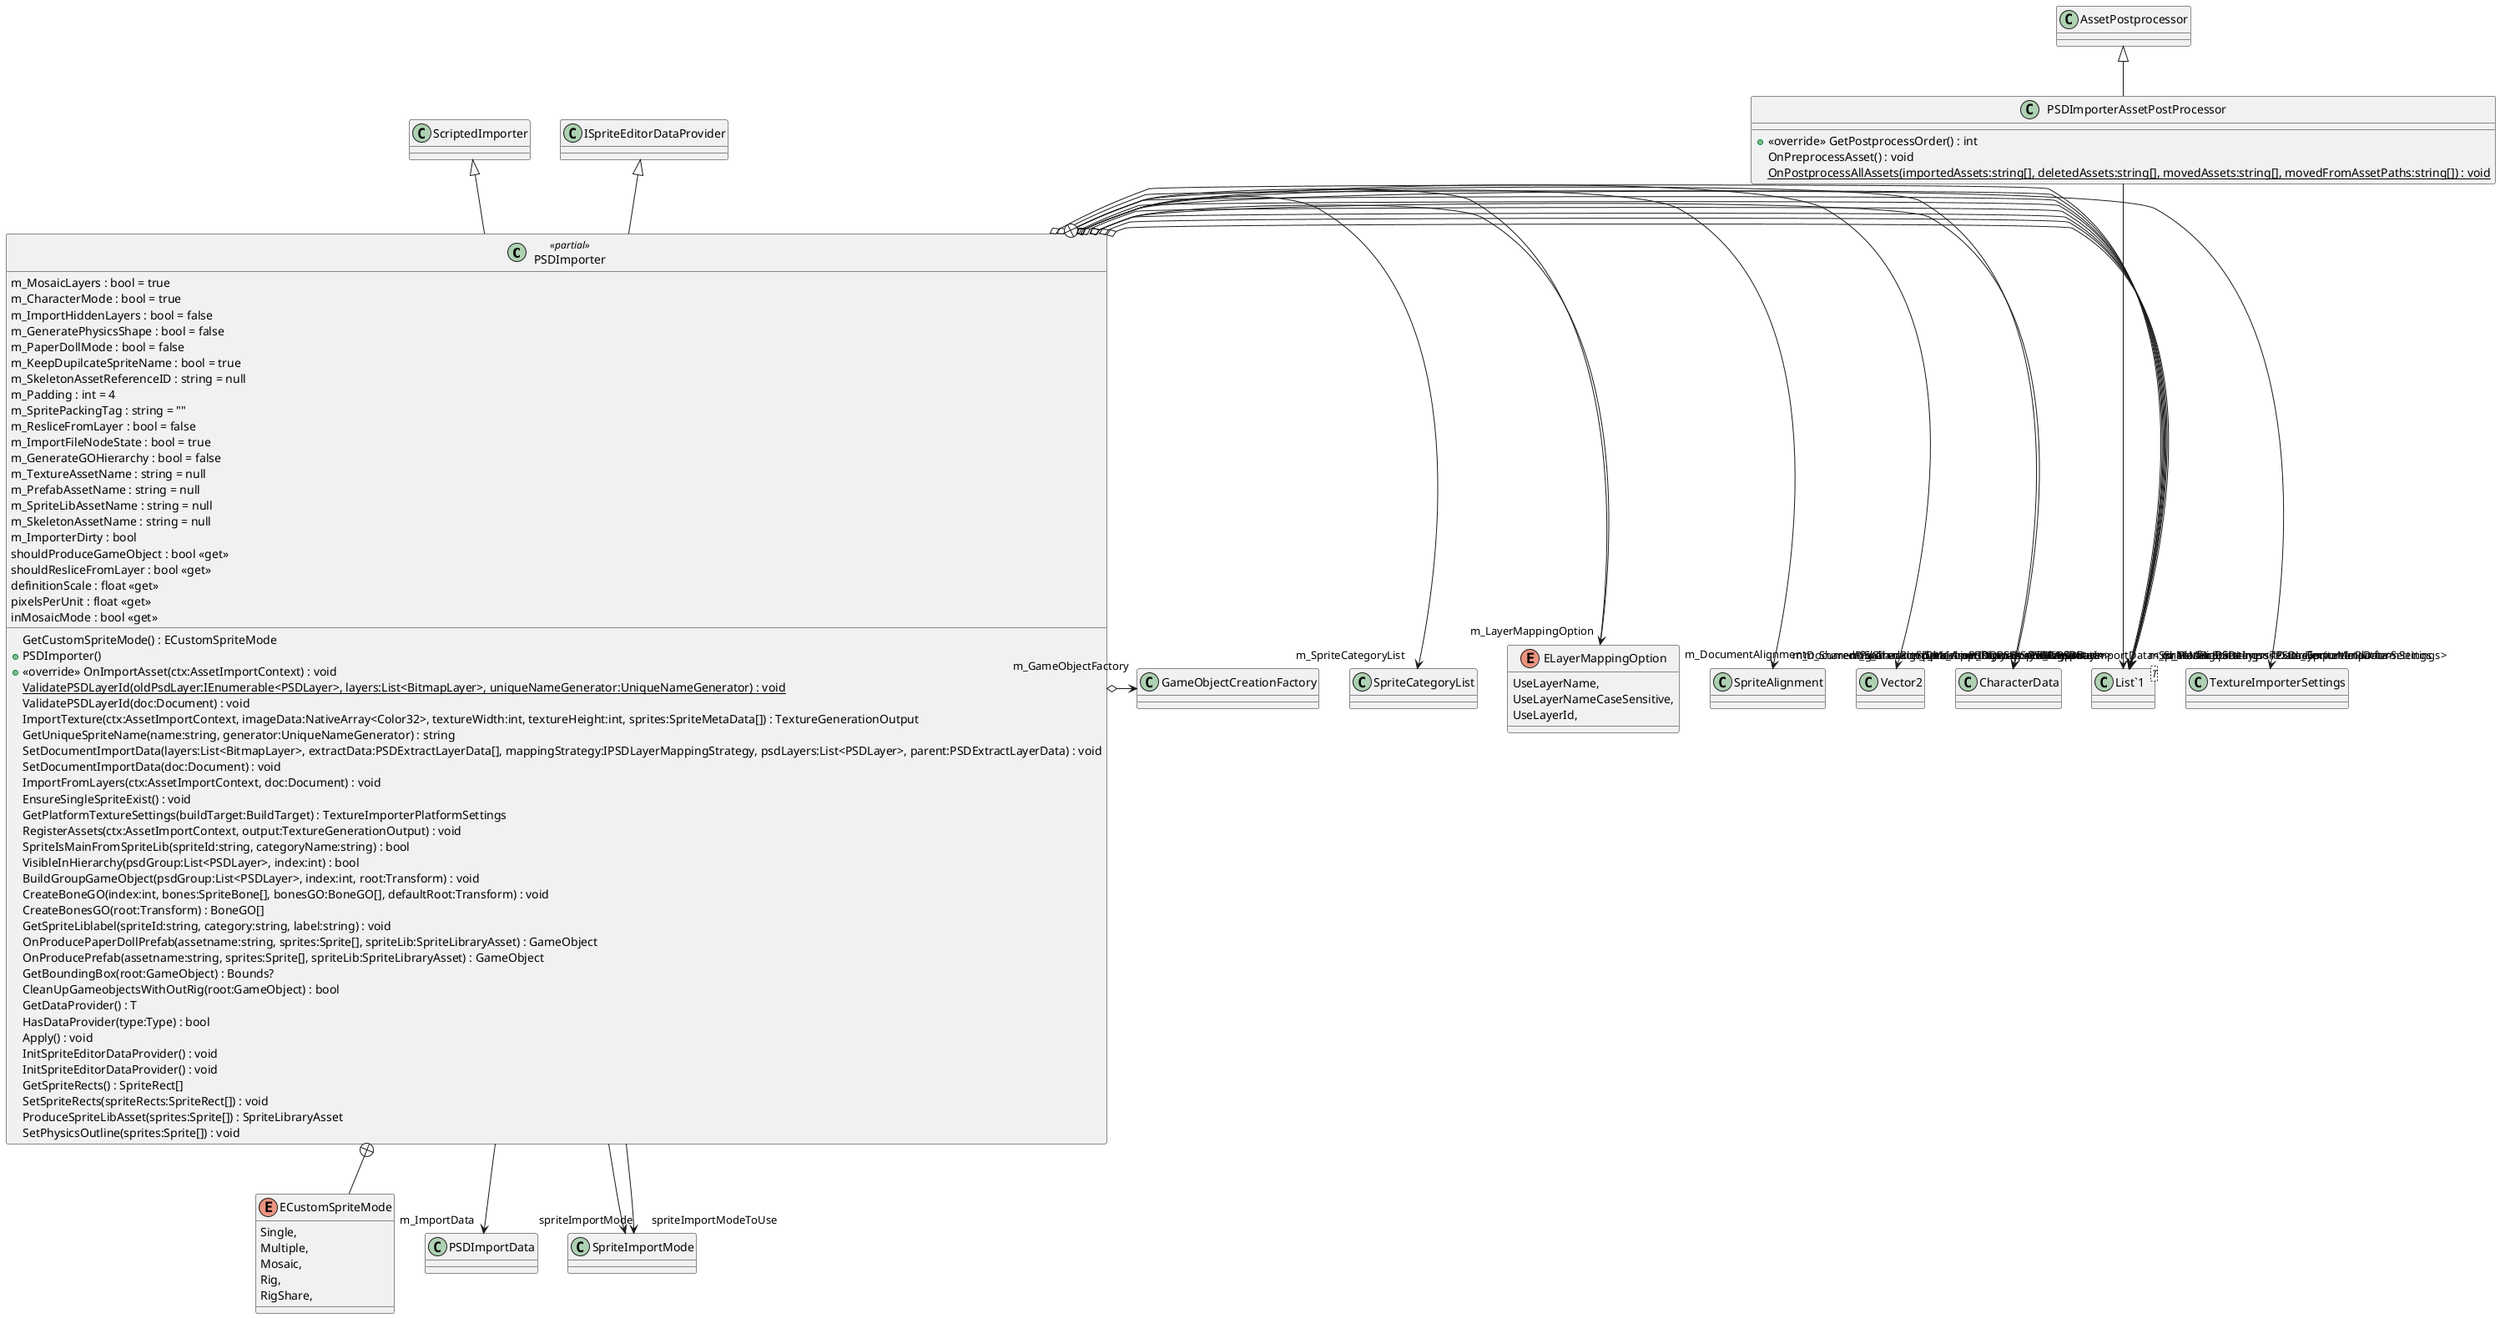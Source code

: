 @startuml
class PSDImporter <<partial>> {
    m_MosaicLayers : bool = true
    m_CharacterMode : bool = true
    m_ImportHiddenLayers : bool = false
    m_GeneratePhysicsShape : bool = false
    m_PaperDollMode : bool = false
    m_KeepDupilcateSpriteName : bool = true
    m_SkeletonAssetReferenceID : string = null
    m_Padding : int = 4
    m_SpritePackingTag : string = ""
    m_ResliceFromLayer : bool = false
    m_ImportFileNodeState : bool = true
    m_GenerateGOHierarchy : bool = false
    m_TextureAssetName : string = null
    m_PrefabAssetName : string = null
    m_SpriteLibAssetName : string = null
    m_SkeletonAssetName : string = null
    m_ImporterDirty : bool
    GetCustomSpriteMode() : ECustomSpriteMode
    + PSDImporter()
    + <<override>> OnImportAsset(ctx:AssetImportContext) : void
    {static} ValidatePSDLayerId(oldPsdLayer:IEnumerable<PSDLayer>, layers:List<BitmapLayer>, uniqueNameGenerator:UniqueNameGenerator) : void
    ValidatePSDLayerId(doc:Document) : void
    ImportTexture(ctx:AssetImportContext, imageData:NativeArray<Color32>, textureWidth:int, textureHeight:int, sprites:SpriteMetaData[]) : TextureGenerationOutput
    GetUniqueSpriteName(name:string, generator:UniqueNameGenerator) : string
    SetDocumentImportData(layers:List<BitmapLayer>, extractData:PSDExtractLayerData[], mappingStrategy:IPSDLayerMappingStrategy, psdLayers:List<PSDLayer>, parent:PSDExtractLayerData) : void
    SetDocumentImportData(doc:Document) : void
    ImportFromLayers(ctx:AssetImportContext, doc:Document) : void
    EnsureSingleSpriteExist() : void
    GetPlatformTextureSettings(buildTarget:BuildTarget) : TextureImporterPlatformSettings
    RegisterAssets(ctx:AssetImportContext, output:TextureGenerationOutput) : void
    SpriteIsMainFromSpriteLib(spriteId:string, categoryName:string) : bool
    VisibleInHierarchy(psdGroup:List<PSDLayer>, index:int) : bool
    BuildGroupGameObject(psdGroup:List<PSDLayer>, index:int, root:Transform) : void
    shouldProduceGameObject : bool <<get>>
    shouldResliceFromLayer : bool <<get>>
    definitionScale : float <<get>>
    CreateBoneGO(index:int, bones:SpriteBone[], bonesGO:BoneGO[], defaultRoot:Transform) : void
    CreateBonesGO(root:Transform) : BoneGO[]
    GetSpriteLiblabel(spriteId:string, category:string, label:string) : void
    OnProducePaperDollPrefab(assetname:string, sprites:Sprite[], spriteLib:SpriteLibraryAsset) : GameObject
    OnProducePrefab(assetname:string, sprites:Sprite[], spriteLib:SpriteLibraryAsset) : GameObject
    GetBoundingBox(root:GameObject) : Bounds?
    CleanUpGameobjectsWithOutRig(root:GameObject) : bool
    pixelsPerUnit : float <<get>>
    GetDataProvider() : T
    HasDataProvider(type:Type) : bool
    Apply() : void
    InitSpriteEditorDataProvider() : void
    InitSpriteEditorDataProvider() : void
    GetSpriteRects() : SpriteRect[]
    SetSpriteRects(spriteRects:SpriteRect[]) : void
    inMosaicMode : bool <<get>>
    ProduceSpriteLibAsset(sprites:Sprite[]) : SpriteLibraryAsset
    SetPhysicsOutline(sprites:Sprite[]) : void
}
class PSDImporterAssetPostProcessor {
    + <<override>> GetPostprocessOrder() : int
    OnPreprocessAsset() : void
    {static} OnPostprocessAllAssets(importedAssets:string[], deletedAssets:string[], movedAssets:string[], movedFromAssetPaths:string[]) : void
}
enum ELayerMappingOption {
    UseLayerName,
    UseLayerNameCaseSensitive,
    UseLayerId,
}
enum ECustomSpriteMode {
    Single,
    Multiple,
    Mosaic,
    Rig,
    RigShare,
}
class "List`1"<T> {
}
ScriptedImporter <|-- PSDImporter
ISpriteEditorDataProvider <|-- PSDImporter
PSDImporter o-> "m_TextureImporterSettings" TextureImporterSettings
PSDImporter o-> "m_SpriteImportData<SpriteMetaData>" "List`1"
PSDImporter o-> "m_MosaicSpriteImportData<SpriteMetaData>" "List`1"
PSDImporter o-> "m_RigSpriteImportData<SpriteMetaData>" "List`1"
PSDImporter o-> "m_CharacterData" CharacterData
PSDImporter o-> "m_SharedRigSpriteImportData<SpriteMetaData>" "List`1"
PSDImporter o-> "m_SharedRigCharacterData" CharacterData
PSDImporter o-> "m_PlatformSettings<TextureImporterPlatformSettings>" "List`1"
PSDImporter o-> "m_DocumentPivot" Vector2
PSDImporter o-> "m_DocumentAlignment" SpriteAlignment
PSDImporter o-> "m_LayerMappingOption" ELayerMappingOption
PSDImporter o-> "m_SpriteCategoryList" SpriteCategoryList
PSDImporter o-> "m_GameObjectFactory" GameObjectCreationFactory
PSDImporter --> "m_ImportData" PSDImportData
PSDImporter o-> "m_MosaicPSDLayers<PSDLayer>" "List`1"
PSDImporter o-> "m_RigPSDLayers<PSDLayer>" "List`1"
PSDImporter o-> "m_SharedRigPSDLayers<PSDLayer>" "List`1"
PSDImporter --> "spriteImportMode" SpriteImportMode
PSDImporter --> "spriteImportModeToUse" SpriteImportMode
AssetPostprocessor <|-- PSDImporterAssetPostProcessor
PSDImporterAssetPostProcessor --> "s_AssetImporter<PSDImporter>" "List`1"
PSDImporter +-- ELayerMappingOption
PSDImporter +-- ECustomSpriteMode
@enduml

